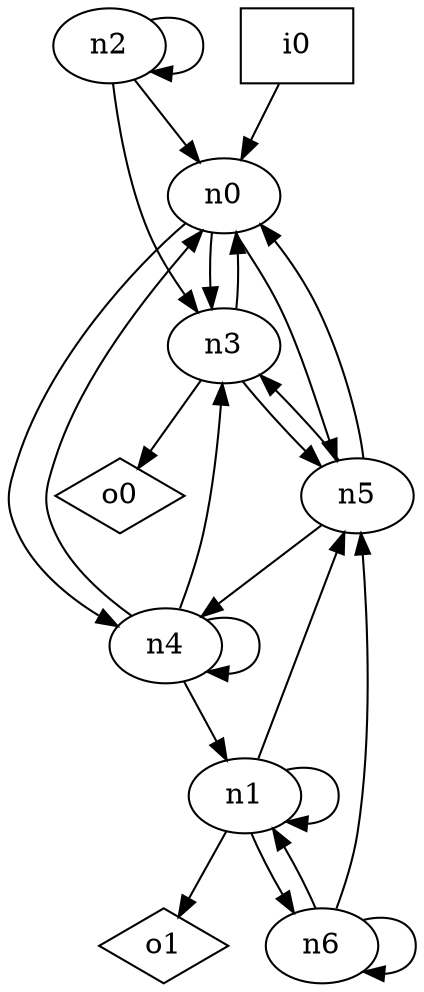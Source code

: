 digraph G {
n0 [label="n0"];
n1 [label="n1"];
n2 [label="n2"];
n3 [label="n3"];
n4 [label="n4"];
n5 [label="n5"];
n6 [label="n6"];
n7 [label="i0",shape="box"];
n8 [label="o0",shape="diamond"];
n9 [label="o1",shape="diamond"];
n0 -> n3
n0 -> n4
n0 -> n5
n1 -> n1
n1 -> n5
n1 -> n6
n1 -> n9
n2 -> n0
n2 -> n2
n2 -> n3
n3 -> n0
n3 -> n5
n3 -> n8
n4 -> n0
n4 -> n1
n4 -> n3
n4 -> n4
n5 -> n0
n5 -> n3
n5 -> n4
n6 -> n1
n6 -> n5
n6 -> n6
n7 -> n0
}